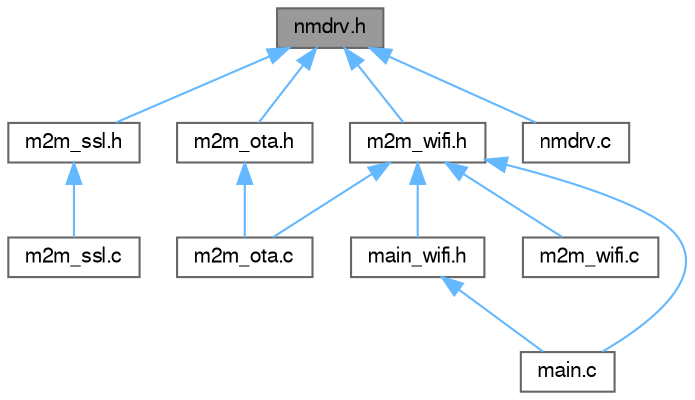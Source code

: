 digraph "nmdrv.h"
{
 // LATEX_PDF_SIZE
  bgcolor="transparent";
  edge [fontname=FreeSans,fontsize=10,labelfontname=FreeSans,labelfontsize=10];
  node [fontname=FreeSans,fontsize=10,shape=box,height=0.2,width=0.4];
  Node1 [label="nmdrv.h",height=0.2,width=0.4,color="gray40", fillcolor="grey60", style="filled", fontcolor="black",tooltip="This module contains NMC1500 M2M driver APIs declarations."];
  Node1 -> Node2 [dir="back",color="steelblue1",style="solid"];
  Node2 [label="m2m_ota.h",height=0.2,width=0.4,color="grey40", fillcolor="white", style="filled",URL="$m2m__ota_8h.html",tooltip="WINC OTA Upgrade API Interface."];
  Node2 -> Node3 [dir="back",color="steelblue1",style="solid"];
  Node3 [label="m2m_ota.c",height=0.2,width=0.4,color="grey40", fillcolor="white", style="filled",URL="$m2m__ota_8c.html",tooltip="NMC1500 IoT OTA Interface."];
  Node1 -> Node4 [dir="back",color="steelblue1",style="solid"];
  Node4 [label="m2m_ssl.h",height=0.2,width=0.4,color="grey40", fillcolor="white", style="filled",URL="$m2m__ssl_8h.html",tooltip="WINC Application Interface Internal Types."];
  Node4 -> Node5 [dir="back",color="steelblue1",style="solid"];
  Node5 [label="m2m_ssl.c",height=0.2,width=0.4,color="grey40", fillcolor="white", style="filled",URL="$m2m__ssl_8c.html",tooltip="This module contains M2M Wi-Fi SSL APIs implementation."];
  Node1 -> Node6 [dir="back",color="steelblue1",style="solid"];
  Node6 [label="m2m_wifi.h",height=0.2,width=0.4,color="grey40", fillcolor="white", style="filled",URL="$m2m__wifi_8h.html",tooltip="WINC WLAN Application Interface."];
  Node6 -> Node3 [dir="back",color="steelblue1",style="solid"];
  Node6 -> Node7 [dir="back",color="steelblue1",style="solid"];
  Node7 [label="m2m_wifi.c",height=0.2,width=0.4,color="grey40", fillcolor="white", style="filled",URL="$m2m__wifi_8c.html",tooltip="This module contains M2M Wi-Fi APIs implementation."];
  Node6 -> Node8 [dir="back",color="steelblue1",style="solid"];
  Node8 [label="main.c",height=0.2,width=0.4,color="grey40", fillcolor="white", style="filled",URL="$main_8c.html",tooltip="SAME70 Weather Client Demo Example."];
  Node6 -> Node9 [dir="back",color="steelblue1",style="solid"];
  Node9 [label="main_wifi.h",height=0.2,width=0.4,color="grey40", fillcolor="white", style="filled",URL="$main__wifi_8h.html",tooltip="MAIN configuration."];
  Node9 -> Node8 [dir="back",color="steelblue1",style="solid"];
  Node1 -> Node10 [dir="back",color="steelblue1",style="solid"];
  Node10 [label="nmdrv.c",height=0.2,width=0.4,color="grey40", fillcolor="white", style="filled",URL="$nmdrv_8c.html",tooltip="This module contains NMC1000 M2M driver APIs implementation."];
}
